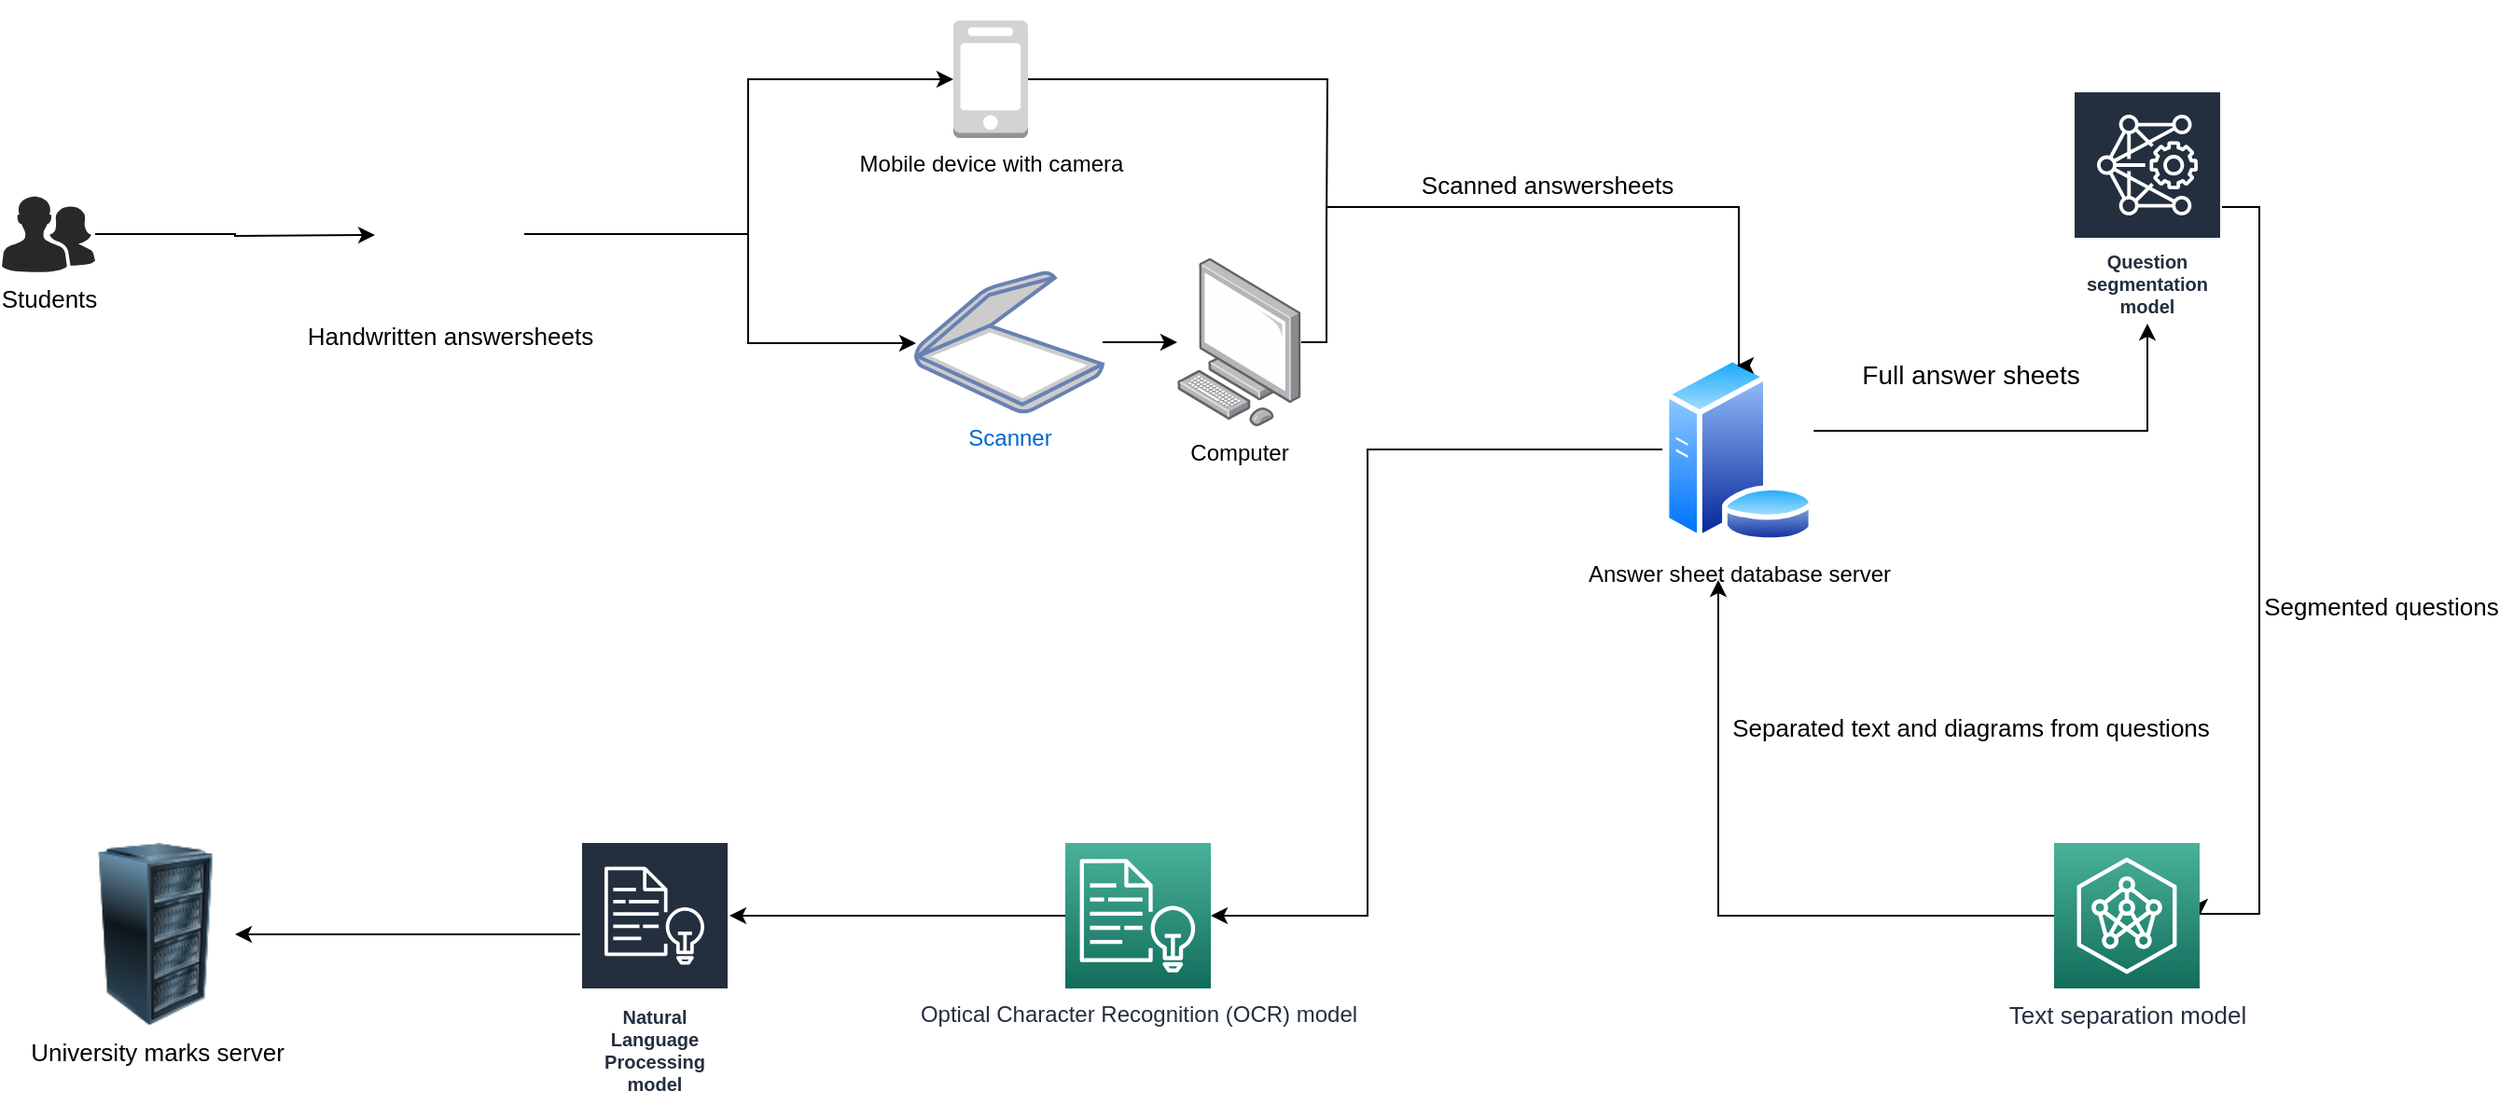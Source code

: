 <mxfile version="15.6.8" type="github">
  <diagram id="9rRj9bmVvk-_Fa7LdTc0" name="Page-1">
    <mxGraphModel dx="2881" dy="1049" grid="1" gridSize="10" guides="1" tooltips="1" connect="1" arrows="1" fold="1" page="1" pageScale="1" pageWidth="850" pageHeight="1100" math="0" shadow="0">
      <root>
        <mxCell id="0" />
        <mxCell id="1" parent="0" />
        <mxCell id="nJmIJmIaaingxwnrtcb6-3" style="edgeStyle=orthogonalEdgeStyle;rounded=0;orthogonalLoop=1;jettySize=auto;html=1;strokeWidth=1;endArrow=none;endFill=0;" edge="1" parent="1" source="I_9JFQb6DJG9Cx3_rZML-1">
          <mxGeometry relative="1" as="geometry">
            <mxPoint x="320" y="250" as="targetPoint" />
          </mxGeometry>
        </mxCell>
        <mxCell id="I_9JFQb6DJG9Cx3_rZML-1" value="Mobile device with camera" style="outlineConnect=0;dashed=0;verticalLabelPosition=bottom;verticalAlign=top;align=center;html=1;shape=mxgraph.aws3.mobile_client;fillColor=#D2D3D3;gradientColor=none;" parent="1" vertex="1">
          <mxGeometry x="120" y="140" width="40" height="63" as="geometry" />
        </mxCell>
        <mxCell id="I_9JFQb6DJG9Cx3_rZML-5" style="edgeStyle=orthogonalEdgeStyle;rounded=0;orthogonalLoop=1;jettySize=auto;html=1;" parent="1" source="I_9JFQb6DJG9Cx3_rZML-2" target="I_9JFQb6DJG9Cx3_rZML-4" edge="1">
          <mxGeometry relative="1" as="geometry" />
        </mxCell>
        <mxCell id="I_9JFQb6DJG9Cx3_rZML-2" value="Scanner" style="fontColor=#0066CC;verticalAlign=top;verticalLabelPosition=bottom;labelPosition=center;align=center;html=1;outlineConnect=0;fillColor=#CCCCCC;strokeColor=#6881B3;gradientColor=none;gradientDirection=north;strokeWidth=2;shape=mxgraph.networks.scanner;" parent="1" vertex="1">
          <mxGeometry x="100" y="275" width="100" height="75" as="geometry" />
        </mxCell>
        <mxCell id="I_9JFQb6DJG9Cx3_rZML-9" style="edgeStyle=orthogonalEdgeStyle;rounded=0;orthogonalLoop=1;jettySize=auto;html=1;" parent="1" source="I_9JFQb6DJG9Cx3_rZML-3" target="I_9JFQb6DJG9Cx3_rZML-8" edge="1">
          <mxGeometry relative="1" as="geometry">
            <Array as="points">
              <mxPoint x="760" y="360" />
            </Array>
          </mxGeometry>
        </mxCell>
        <mxCell id="I_9JFQb6DJG9Cx3_rZML-3" value="Answer sheet database server" style="aspect=fixed;perimeter=ellipsePerimeter;html=1;align=center;shadow=0;dashed=0;spacingTop=3;image;image=img/lib/active_directory/database_server.svg;" parent="1" vertex="1">
          <mxGeometry x="500" y="320" width="82" height="100" as="geometry" />
        </mxCell>
        <mxCell id="nJmIJmIaaingxwnrtcb6-2" style="edgeStyle=orthogonalEdgeStyle;rounded=0;orthogonalLoop=1;jettySize=auto;html=1;" edge="1" parent="1" source="I_9JFQb6DJG9Cx3_rZML-4">
          <mxGeometry relative="1" as="geometry">
            <mxPoint x="540" y="325" as="targetPoint" />
            <Array as="points">
              <mxPoint x="320" y="313" />
              <mxPoint x="320" y="240" />
              <mxPoint x="541" y="240" />
              <mxPoint x="541" y="325" />
            </Array>
          </mxGeometry>
        </mxCell>
        <mxCell id="I_9JFQb6DJG9Cx3_rZML-4" value="Computer&lt;br&gt;" style="points=[];aspect=fixed;html=1;align=center;shadow=0;dashed=0;image;image=img/lib/allied_telesis/computer_and_terminals/Personal_Computer.svg;" parent="1" vertex="1">
          <mxGeometry x="240" y="267.5" width="66.41" height="90" as="geometry" />
        </mxCell>
        <mxCell id="I_9JFQb6DJG9Cx3_rZML-18" style="edgeStyle=orthogonalEdgeStyle;rounded=0;orthogonalLoop=1;jettySize=auto;html=1;entryX=1;entryY=0.5;entryDx=0;entryDy=0;entryPerimeter=0;fontSize=13;" parent="1" source="I_9JFQb6DJG9Cx3_rZML-8" target="I_9JFQb6DJG9Cx3_rZML-10" edge="1">
          <mxGeometry relative="1" as="geometry">
            <Array as="points">
              <mxPoint x="820" y="240" />
              <mxPoint x="820" y="619" />
            </Array>
          </mxGeometry>
        </mxCell>
        <mxCell id="I_9JFQb6DJG9Cx3_rZML-8" value="Question segmentation model" style="sketch=0;outlineConnect=0;fontColor=#232F3E;gradientColor=none;strokeColor=#ffffff;fillColor=#232F3E;dashed=0;verticalLabelPosition=middle;verticalAlign=bottom;align=center;html=1;whiteSpace=wrap;fontSize=10;fontStyle=1;spacing=3;shape=mxgraph.aws4.productIcon;prIcon=mxgraph.aws4.deep_learning_amis;" parent="1" vertex="1">
          <mxGeometry x="720" y="177.5" width="80" height="125" as="geometry" />
        </mxCell>
        <mxCell id="I_9JFQb6DJG9Cx3_rZML-20" style="edgeStyle=orthogonalEdgeStyle;rounded=0;orthogonalLoop=1;jettySize=auto;html=1;exitX=0;exitY=0.5;exitDx=0;exitDy=0;exitPerimeter=0;fontSize=13;" parent="1" source="I_9JFQb6DJG9Cx3_rZML-10" edge="1">
          <mxGeometry relative="1" as="geometry">
            <mxPoint x="530" y="440" as="targetPoint" />
            <Array as="points">
              <mxPoint x="530" y="620" />
              <mxPoint x="530" y="440" />
            </Array>
          </mxGeometry>
        </mxCell>
        <mxCell id="I_9JFQb6DJG9Cx3_rZML-10" value="&lt;font style=&quot;font-size: 13px&quot;&gt;Text separation model&lt;/font&gt;" style="sketch=0;points=[[0,0,0],[0.25,0,0],[0.5,0,0],[0.75,0,0],[1,0,0],[0,1,0],[0.25,1,0],[0.5,1,0],[0.75,1,0],[1,1,0],[0,0.25,0],[0,0.5,0],[0,0.75,0],[1,0.25,0],[1,0.5,0],[1,0.75,0]];outlineConnect=0;fontColor=#232F3E;gradientColor=#4AB29A;gradientDirection=north;fillColor=#116D5B;strokeColor=#ffffff;dashed=0;verticalLabelPosition=bottom;verticalAlign=top;align=center;html=1;fontSize=12;fontStyle=0;aspect=fixed;shape=mxgraph.aws4.resourceIcon;resIcon=mxgraph.aws4.neuron_ml_sdk;" parent="1" vertex="1">
          <mxGeometry x="710" y="581" width="78" height="78" as="geometry" />
        </mxCell>
        <mxCell id="I_9JFQb6DJG9Cx3_rZML-14" style="edgeStyle=orthogonalEdgeStyle;rounded=0;orthogonalLoop=1;jettySize=auto;html=1;fontSize=13;" parent="1" source="I_9JFQb6DJG9Cx3_rZML-13" edge="1">
          <mxGeometry relative="1" as="geometry">
            <mxPoint x="-190" y="255" as="targetPoint" />
          </mxGeometry>
        </mxCell>
        <mxCell id="I_9JFQb6DJG9Cx3_rZML-13" value="Students" style="verticalLabelPosition=bottom;sketch=0;html=1;fillColor=#282828;strokeColor=none;verticalAlign=top;pointerEvents=1;align=center;shape=mxgraph.cisco_safe.people_places_things_icons.icon2;fontSize=13;" parent="1" vertex="1">
          <mxGeometry x="-390" y="234" width="50" height="41" as="geometry" />
        </mxCell>
        <mxCell id="I_9JFQb6DJG9Cx3_rZML-16" style="edgeStyle=orthogonalEdgeStyle;rounded=0;orthogonalLoop=1;jettySize=auto;html=1;exitX=1;exitY=0.5;exitDx=0;exitDy=0;entryX=0;entryY=0.5;entryDx=0;entryDy=0;entryPerimeter=0;fontSize=13;" parent="1" source="I_9JFQb6DJG9Cx3_rZML-15" target="I_9JFQb6DJG9Cx3_rZML-1" edge="1">
          <mxGeometry relative="1" as="geometry">
            <Array as="points">
              <mxPoint x="10" y="255" />
              <mxPoint x="10" y="172" />
            </Array>
          </mxGeometry>
        </mxCell>
        <mxCell id="I_9JFQb6DJG9Cx3_rZML-17" style="edgeStyle=orthogonalEdgeStyle;rounded=0;orthogonalLoop=1;jettySize=auto;html=1;fontSize=13;" parent="1" source="I_9JFQb6DJG9Cx3_rZML-15" target="I_9JFQb6DJG9Cx3_rZML-2" edge="1">
          <mxGeometry relative="1" as="geometry">
            <Array as="points">
              <mxPoint x="10" y="255" />
              <mxPoint x="10" y="313" />
            </Array>
          </mxGeometry>
        </mxCell>
        <mxCell id="I_9JFQb6DJG9Cx3_rZML-15" value="Handwritten answersheets" style="shape=image;html=1;verticalAlign=top;verticalLabelPosition=bottom;labelBackgroundColor=#ffffff;imageAspect=0;aspect=fixed;image=https://cdn2.iconfinder.com/data/icons/bitsies/128/EditDocument-128.png;fontSize=13;" parent="1" vertex="1">
          <mxGeometry x="-190" y="214.5" width="80" height="80" as="geometry" />
        </mxCell>
        <mxCell id="I_9JFQb6DJG9Cx3_rZML-39" style="edgeStyle=orthogonalEdgeStyle;rounded=0;orthogonalLoop=1;jettySize=auto;html=1;fontSize=13;entryX=1;entryY=0.5;entryDx=0;entryDy=0;entryPerimeter=0;exitX=0;exitY=0.5;exitDx=0;exitDy=0;" parent="1" source="I_9JFQb6DJG9Cx3_rZML-3" target="I_9JFQb6DJG9Cx3_rZML-40" edge="1">
          <mxGeometry relative="1" as="geometry">
            <mxPoint x="390" y="960" as="targetPoint" />
            <mxPoint x="425" y="530" as="sourcePoint" />
            <Array as="points">
              <mxPoint x="342" y="370" />
              <mxPoint x="342" y="620" />
            </Array>
          </mxGeometry>
        </mxCell>
        <mxCell id="I_9JFQb6DJG9Cx3_rZML-43" style="edgeStyle=orthogonalEdgeStyle;rounded=0;orthogonalLoop=1;jettySize=auto;html=1;fontSize=13;" parent="1" source="I_9JFQb6DJG9Cx3_rZML-40" target="I_9JFQb6DJG9Cx3_rZML-42" edge="1">
          <mxGeometry relative="1" as="geometry">
            <Array as="points">
              <mxPoint x="219" y="620" />
              <mxPoint x="-30" y="620" />
            </Array>
          </mxGeometry>
        </mxCell>
        <mxCell id="I_9JFQb6DJG9Cx3_rZML-40" value="&lt;div style=&quot;text-align: justify&quot;&gt;&lt;span style=&quot;line-height: 1.3&quot;&gt;Optical Character Recognition (OCR) model&lt;/span&gt;&lt;/div&gt;" style="sketch=0;points=[[0,0,0],[0.25,0,0],[0.5,0,0],[0.75,0,0],[1,0,0],[0,1,0],[0.25,1,0],[0.5,1,0],[0.75,1,0],[1,1,0],[0,0.25,0],[0,0.5,0],[0,0.75,0],[1,0.25,0],[1,0.5,0],[1,0.75,0]];outlineConnect=0;fontColor=#232F3E;gradientColor=#4AB29A;gradientDirection=north;fillColor=#116D5B;strokeColor=#ffffff;dashed=0;verticalLabelPosition=bottom;verticalAlign=top;align=center;html=1;fontSize=12;fontStyle=0;aspect=fixed;shape=mxgraph.aws4.resourceIcon;resIcon=mxgraph.aws4.comprehend;" parent="1" vertex="1">
          <mxGeometry x="180" y="581" width="78" height="78" as="geometry" />
        </mxCell>
        <mxCell id="nJmIJmIaaingxwnrtcb6-1" style="edgeStyle=orthogonalEdgeStyle;rounded=0;orthogonalLoop=1;jettySize=auto;html=1;" edge="1" parent="1" source="I_9JFQb6DJG9Cx3_rZML-42" target="I_9JFQb6DJG9Cx3_rZML-50">
          <mxGeometry relative="1" as="geometry">
            <Array as="points">
              <mxPoint x="-150" y="630" />
              <mxPoint x="-150" y="630" />
            </Array>
          </mxGeometry>
        </mxCell>
        <mxCell id="I_9JFQb6DJG9Cx3_rZML-42" value="Natural Language Processing model" style="sketch=0;outlineConnect=0;fontColor=#232F3E;gradientColor=none;strokeColor=#ffffff;fillColor=#232F3E;dashed=0;verticalLabelPosition=middle;verticalAlign=bottom;align=center;html=1;whiteSpace=wrap;fontSize=10;fontStyle=1;spacing=3;shape=mxgraph.aws4.productIcon;prIcon=mxgraph.aws4.comprehend;" parent="1" vertex="1">
          <mxGeometry x="-80" y="580" width="80" height="140" as="geometry" />
        </mxCell>
        <mxCell id="I_9JFQb6DJG9Cx3_rZML-50" value="University marks server" style="image;html=1;image=img/lib/clip_art/computers/Server_Rack_128x128.png;fontSize=13;" parent="1" vertex="1">
          <mxGeometry x="-350" y="581" width="85" height="98" as="geometry" />
        </mxCell>
        <mxCell id="I_9JFQb6DJG9Cx3_rZML-51" value="Scanned answersheets" style="shape=image;html=1;verticalAlign=top;verticalLabelPosition=bottom;labelBackgroundColor=#ffffff;imageAspect=0;aspect=fixed;image=https://cdn4.iconfinder.com/data/icons/general-office/91/General_Office_03-128.png;fontSize=13;" parent="1" vertex="1">
          <mxGeometry x="396" y="129.5" width="84" height="84" as="geometry" />
        </mxCell>
        <mxCell id="I_9JFQb6DJG9Cx3_rZML-52" value="Segmented questions" style="shape=image;html=1;verticalAlign=top;verticalLabelPosition=bottom;labelBackgroundColor=#ffffff;imageAspect=0;aspect=fixed;image=https://cdn1.iconfinder.com/data/icons/office-icons-17/512/ilustracoes_04-14-128.png;fontSize=13;" parent="1" vertex="1">
          <mxGeometry x="850" y="370" width="70" height="70" as="geometry" />
        </mxCell>
        <mxCell id="I_9JFQb6DJG9Cx3_rZML-53" value="" style="shape=image;html=1;verticalAlign=top;verticalLabelPosition=bottom;labelBackgroundColor=#ffffff;imageAspect=0;aspect=fixed;image=https://cdn4.iconfinder.com/data/icons/48-bubbles/48/12.File-128.png;fontSize=13;" parent="1" vertex="1">
          <mxGeometry x="582" y="559" width="48" height="48" as="geometry" />
        </mxCell>
        <mxCell id="I_9JFQb6DJG9Cx3_rZML-55" value="" style="shape=image;html=1;verticalAlign=top;verticalLabelPosition=bottom;labelBackgroundColor=#ffffff;imageAspect=0;aspect=fixed;image=https://cdn1.iconfinder.com/data/icons/KDE_Crystal_Diamond_2.5_Classical_Mod/128x128/mimetypes/vectorgfx.png;fontSize=13;" parent="1" vertex="1">
          <mxGeometry x="630" y="550" width="57" height="57" as="geometry" />
        </mxCell>
        <mxCell id="I_9JFQb6DJG9Cx3_rZML-57" value="Separated text and diagrams from questions" style="text;html=1;align=center;verticalAlign=bottom;resizable=0;points=[];autosize=1;strokeColor=none;fillColor=none;fontSize=13;" parent="1" vertex="1">
          <mxGeometry x="530" y="510.0" width="270" height="20" as="geometry" />
        </mxCell>
        <mxCell id="nJmIJmIaaingxwnrtcb6-6" value="Full answer sheets" style="text;html=1;align=center;verticalAlign=middle;resizable=0;points=[];autosize=1;strokeColor=none;fillColor=none;fontSize=14;" vertex="1" parent="1">
          <mxGeometry x="600" y="320" width="130" height="20" as="geometry" />
        </mxCell>
      </root>
    </mxGraphModel>
  </diagram>
</mxfile>
